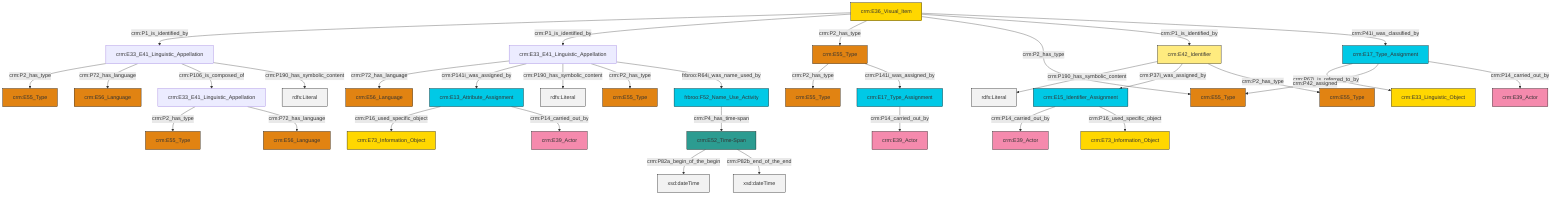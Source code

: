 graph TD
classDef Literal fill:#f2f2f2,stroke:#000000;
classDef CRM_Entity fill:#FFFFFF,stroke:#000000;
classDef Temporal_Entity fill:#00C9E6, stroke:#000000;
classDef Type fill:#E18312, stroke:#000000;
classDef Time-Span fill:#2C9C91, stroke:#000000;
classDef Appellation fill:#FFEB7F, stroke:#000000;
classDef Place fill:#008836, stroke:#000000;
classDef Persistent_Item fill:#B266B2, stroke:#000000;
classDef Conceptual_Object fill:#FFD700, stroke:#000000;
classDef Physical_Thing fill:#D2B48C, stroke:#000000;
classDef Actor fill:#f58aad, stroke:#000000;
classDef PC_Classes fill:#4ce600, stroke:#000000;
classDef Multi fill:#cccccc,stroke:#000000;

0["crm:E33_E41_Linguistic_Appellation"]:::Default -->|crm:P2_has_type| 1["crm:E55_Type"]:::Type
4["crm:E17_Type_Assignment"]:::Temporal_Entity -->|crm:P67i_is_referred_to_by| 5["crm:E33_Linguistic_Object"]:::Conceptual_Object
8["crm:E33_E41_Linguistic_Appellation"]:::Default -->|crm:P2_has_type| 9["crm:E55_Type"]:::Type
10["crm:E15_Identifier_Assignment"]:::Temporal_Entity -->|crm:P14_carried_out_by| 11["crm:E39_Actor"]:::Actor
2["crm:E36_Visual_Item"]:::Conceptual_Object -->|crm:P1_is_identified_by| 8["crm:E33_E41_Linguistic_Appellation"]:::Default
2["crm:E36_Visual_Item"]:::Conceptual_Object -->|crm:P1_is_identified_by| 17["crm:E33_E41_Linguistic_Appellation"]:::Default
0["crm:E33_E41_Linguistic_Appellation"]:::Default -->|crm:P72_has_language| 15["crm:E56_Language"]:::Type
20["crm:E13_Attribute_Assignment"]:::Temporal_Entity -->|crm:P16_used_specific_object| 21["crm:E73_Information_Object"]:::Conceptual_Object
18["crm:E55_Type"]:::Type -->|crm:P2_has_type| 22["crm:E55_Type"]:::Type
18["crm:E55_Type"]:::Type -->|crm:P141i_was_assigned_by| 13["crm:E17_Type_Assignment"]:::Temporal_Entity
13["crm:E17_Type_Assignment"]:::Temporal_Entity -->|crm:P14_carried_out_by| 23["crm:E39_Actor"]:::Actor
6["frbroo:F52_Name_Use_Activity"]:::Temporal_Entity -->|crm:P4_has_time-span| 25["crm:E52_Time-Span"]:::Time-Span
4["crm:E17_Type_Assignment"]:::Temporal_Entity -->|crm:P42_assigned| 26["crm:E55_Type"]:::Type
10["crm:E15_Identifier_Assignment"]:::Temporal_Entity -->|crm:P16_used_specific_object| 27["crm:E73_Information_Object"]:::Conceptual_Object
28["crm:E42_Identifier"]:::Appellation -->|crm:P190_has_symbolic_content| 29[rdfs:Literal]:::Literal
2["crm:E36_Visual_Item"]:::Conceptual_Object -->|crm:P2_has_type| 18["crm:E55_Type"]:::Type
28["crm:E42_Identifier"]:::Appellation -->|crm:P37i_was_assigned_by| 10["crm:E15_Identifier_Assignment"]:::Temporal_Entity
2["crm:E36_Visual_Item"]:::Conceptual_Object -->|crm:P2_has_type| 26["crm:E55_Type"]:::Type
8["crm:E33_E41_Linguistic_Appellation"]:::Default -->|crm:P72_has_language| 35["crm:E56_Language"]:::Type
25["crm:E52_Time-Span"]:::Time-Span -->|crm:P82a_begin_of_the_begin| 37[xsd:dateTime]:::Literal
20["crm:E13_Attribute_Assignment"]:::Temporal_Entity -->|crm:P14_carried_out_by| 38["crm:E39_Actor"]:::Actor
2["crm:E36_Visual_Item"]:::Conceptual_Object -->|crm:P1_is_identified_by| 28["crm:E42_Identifier"]:::Appellation
17["crm:E33_E41_Linguistic_Appellation"]:::Default -->|crm:P72_has_language| 40["crm:E56_Language"]:::Type
4["crm:E17_Type_Assignment"]:::Temporal_Entity -->|crm:P14_carried_out_by| 41["crm:E39_Actor"]:::Actor
17["crm:E33_E41_Linguistic_Appellation"]:::Default -->|crm:P141i_was_assigned_by| 20["crm:E13_Attribute_Assignment"]:::Temporal_Entity
17["crm:E33_E41_Linguistic_Appellation"]:::Default -->|crm:P190_has_symbolic_content| 51[rdfs:Literal]:::Literal
17["crm:E33_E41_Linguistic_Appellation"]:::Default -->|crm:P2_has_type| 44["crm:E55_Type"]:::Type
28["crm:E42_Identifier"]:::Appellation -->|crm:P2_has_type| 52["crm:E55_Type"]:::Type
8["crm:E33_E41_Linguistic_Appellation"]:::Default -->|crm:P106_is_composed_of| 0["crm:E33_E41_Linguistic_Appellation"]:::Default
2["crm:E36_Visual_Item"]:::Conceptual_Object -->|crm:P41i_was_classified_by| 4["crm:E17_Type_Assignment"]:::Temporal_Entity
25["crm:E52_Time-Span"]:::Time-Span -->|crm:P82b_end_of_the_end| 59[xsd:dateTime]:::Literal
8["crm:E33_E41_Linguistic_Appellation"]:::Default -->|crm:P190_has_symbolic_content| 60[rdfs:Literal]:::Literal
17["crm:E33_E41_Linguistic_Appellation"]:::Default -->|frbroo:R64i_was_name_used_by| 6["frbroo:F52_Name_Use_Activity"]:::Temporal_Entity